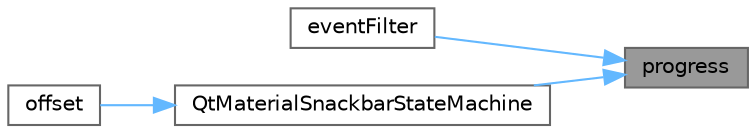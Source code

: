 digraph "progress"
{
 // LATEX_PDF_SIZE
  bgcolor="transparent";
  edge [fontname=Helvetica,fontsize=10,labelfontname=Helvetica,labelfontsize=10];
  node [fontname=Helvetica,fontsize=10,shape=box,height=0.2,width=0.4];
  rankdir="RL";
  Node1 [id="Node000001",label="progress",height=0.2,width=0.4,color="gray40", fillcolor="grey60", style="filled", fontcolor="black",tooltip="推进状态"];
  Node1 -> Node2 [id="edge1_Node000001_Node000002",dir="back",color="steelblue1",style="solid",tooltip=" "];
  Node2 [id="Node000002",label="eventFilter",height=0.2,width=0.4,color="grey40", fillcolor="white", style="filled",URL="$class_qt_material_snackbar_state_machine.html#ac9dfea1290cfa7f279086f55011a40d6",tooltip="事件过滤"];
  Node1 -> Node3 [id="edge2_Node000001_Node000003",dir="back",color="steelblue1",style="solid",tooltip=" "];
  Node3 [id="Node000003",label="QtMaterialSnackbarStateMachine",height=0.2,width=0.4,color="grey40", fillcolor="white", style="filled",URL="$class_qt_material_snackbar_state_machine.html#a9d2d3de04f667f296caffcdb14f06afc",tooltip="构造函数，初始化状态机"];
  Node3 -> Node4 [id="edge3_Node000003_Node000004",dir="back",color="steelblue1",style="solid",tooltip=" "];
  Node4 [id="Node000004",label="offset",height=0.2,width=0.4,color="grey40", fillcolor="white", style="filled",URL="$class_qt_material_snackbar_state_machine.html#ab3d656c0ee9e52f9dee0aa24c6f3abe3",tooltip="获取垂直偏移"];
}
